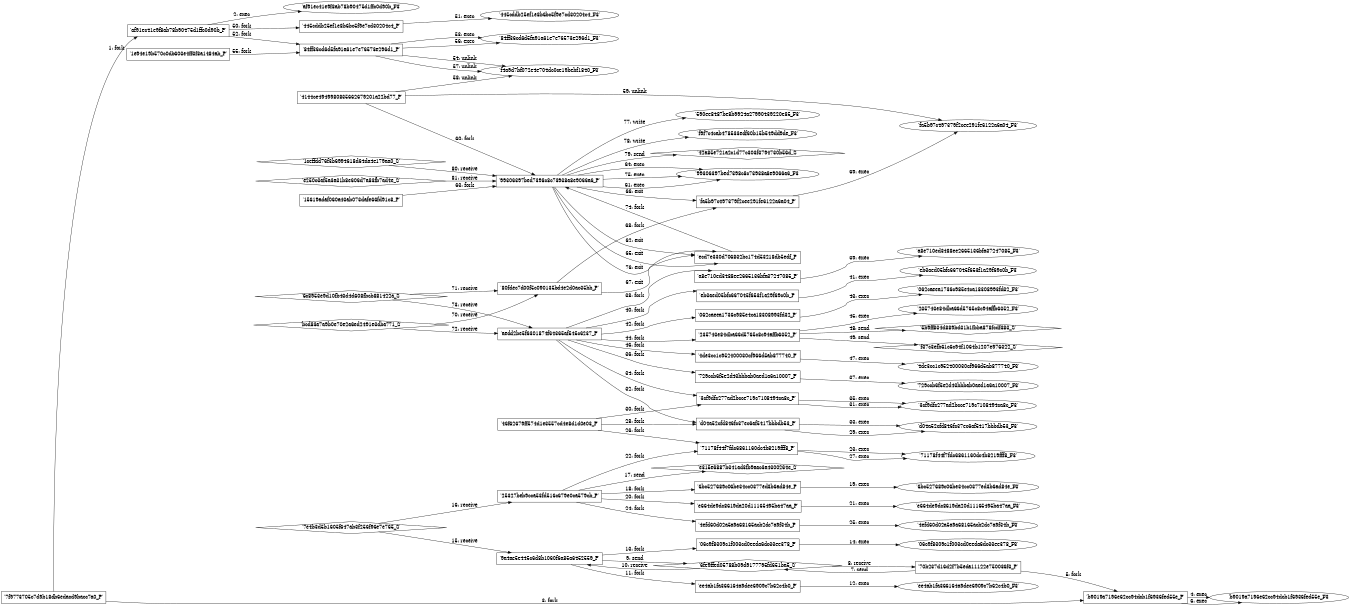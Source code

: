 digraph "D:\Learning\Paper\apt\基于CTI的攻击预警\Dataset\攻击图\ASGfromALLCTI\Major Increase in Attacks on Online Retailers.dot" {
rankdir="LR"
size="9"
fixedsize="false"
splines="true"
nodesep=0.3
ranksep=0
fontsize=10
overlap="scalexy"
engine= "neato"
	"'7f9773705c7d9b18db6edacd9bacc7a0_P'" [node_type=Process shape=box]
	"'af91ec41e9f8ab78b90475d1ffc0d90b_P'" [node_type=Process shape=box]
	"'7f9773705c7d9b18db6edacd9bacc7a0_P'" -> "'af91ec41e9f8ab78b90475d1ffc0d90b_P'" [label="1: fork"]
	"'af91ec41e9f8ab78b90475d1ffc0d90b_P'" [node_type=Process shape=box]
	"'af91ec41e9f8ab78b90475d1ffc0d90b_F3'" [node_type=File shape=ellipse]
	"'af91ec41e9f8ab78b90475d1ffc0d90b_P'" -> "'af91ec41e9f8ab78b90475d1ffc0d90b_F3'" [label="2: exec"]
	"'7f9773705c7d9b18db6edacd9bacc7a0_P'" [node_type=Process shape=box]
	"'b9019a7196e62cc94dcb1f6936fed55e_P'" [node_type=Process shape=box]
	"'7f9773705c7d9b18db6edacd9bacc7a0_P'" -> "'b9019a7196e62cc94dcb1f6936fed55e_P'" [label="3: fork"]
	"'b9019a7196e62cc94dcb1f6936fed55e_P'" [node_type=Process shape=box]
	"'b9019a7196e62cc94dcb1f6936fed55e_F3'" [node_type=File shape=ellipse]
	"'b9019a7196e62cc94dcb1f6936fed55e_P'" -> "'b9019a7196e62cc94dcb1f6936fed55e_F3'" [label="4: exec"]
	"'70b237d16d2f7b5eda11122e750036f3_P'" [node_type=Process shape=box]
	"'b9019a7196e62cc94dcb1f6936fed55e_P'" [node_type=Process shape=box]
	"'70b237d16d2f7b5eda11122e750036f3_P'" -> "'b9019a7196e62cc94dcb1f6936fed55e_P'" [label="5: fork"]
	"'b9019a7196e62cc94dcb1f6936fed55e_P'" [node_type=Process shape=box]
	"'b9019a7196e62cc94dcb1f6936fed55e_F3'" [node_type=File shape=ellipse]
	"'b9019a7196e62cc94dcb1f6936fed55e_P'" -> "'b9019a7196e62cc94dcb1f6936fed55e_F3'" [label="6: exec"]
	"'6fe9ffed05788b09d9177795fd651ba5_S'" [node_type=Socket shape=diamond]
	"'70b237d16d2f7b5eda11122e750036f3_P'" [node_type=Process shape=box]
	"'70b237d16d2f7b5eda11122e750036f3_P'" -> "'6fe9ffed05788b09d9177795fd651ba5_S'" [label="7: send"]
	"'6fe9ffed05788b09d9177795fd651ba5_S'" -> "'70b237d16d2f7b5eda11122e750036f3_P'" [label="8: receive"]
	"'6fe9ffed05788b09d9177795fd651ba5_S'" [node_type=Socket shape=diamond]
	"'9a4ae5e445c6d8b1060f6a85a6452559_P'" [node_type=Process shape=box]
	"'9a4ae5e445c6d8b1060f6a85a6452559_P'" -> "'6fe9ffed05788b09d9177795fd651ba5_S'" [label="9: send"]
	"'6fe9ffed05788b09d9177795fd651ba5_S'" -> "'9a4ae5e445c6d8b1060f6a85a6452559_P'" [label="10: receive"]
	"'9a4ae5e445c6d8b1060f6a85a6452559_P'" [node_type=Process shape=box]
	"'ee4ab1fa366164a9dee6909c7b62c4b0_P'" [node_type=Process shape=box]
	"'9a4ae5e445c6d8b1060f6a85a6452559_P'" -> "'ee4ab1fa366164a9dee6909c7b62c4b0_P'" [label="11: fork"]
	"'ee4ab1fa366164a9dee6909c7b62c4b0_P'" [node_type=Process shape=box]
	"'ee4ab1fa366164a9dee6909c7b62c4b0_F3'" [node_type=File shape=ellipse]
	"'ee4ab1fa366164a9dee6909c7b62c4b0_P'" -> "'ee4ab1fa366164a9dee6909c7b62c4b0_F3'" [label="12: exec"]
	"'9a4ae5e445c6d8b1060f6a85a6452559_P'" [node_type=Process shape=box]
	"'06c9f8309c1f003cd0eeda6dc33ee378_P'" [node_type=Process shape=box]
	"'9a4ae5e445c6d8b1060f6a85a6452559_P'" -> "'06c9f8309c1f003cd0eeda6dc33ee378_P'" [label="13: fork"]
	"'06c9f8309c1f003cd0eeda6dc33ee378_P'" [node_type=Process shape=box]
	"'06c9f8309c1f003cd0eeda6dc33ee378_F3'" [node_type=File shape=ellipse]
	"'06c9f8309c1f003cd0eeda6dc33ee378_P'" -> "'06c9f8309c1f003cd0eeda6dc33ee378_F3'" [label="14: exec"]
	"'9a4ae5e445c6d8b1060f6a85a6452559_P'" [node_type=Process shape=box]
	"'7e4b3d5b1605f647ab3f256f96e7e765_S'" [node_type=Socket shape=diamond]
	"'7e4b3d5b1605f647ab3f256f96e7e765_S'" -> "'9a4ae5e445c6d8b1060f6a85a6452559_P'" [label="15: receive"]
	"'25327beb9cca53fd516c679e0ca579cb_P'" [node_type=Process shape=box]
	"'7e4b3d5b1605f647ab3f256f96e7e765_S'" [node_type=Socket shape=diamond]
	"'7e4b3d5b1605f647ab3f256f96e7e765_S'" -> "'25327beb9cca53fd516c679e0ca579cb_P'" [label="16: receive"]
	"'e315e6887b341ad3fb9aac3a4300264e_S'" [node_type=Socket shape=diamond]
	"'25327beb9cca53fd516c679e0ca579cb_P'" [node_type=Process shape=box]
	"'25327beb9cca53fd516c679e0ca579cb_P'" -> "'e315e6887b341ad3fb9aac3a4300264e_S'" [label="17: send"]
	"'25327beb9cca53fd516c679e0ca579cb_P'" [node_type=Process shape=box]
	"'6bc527689c06be34cc0377ed3b6ad84e_P'" [node_type=Process shape=box]
	"'25327beb9cca53fd516c679e0ca579cb_P'" -> "'6bc527689c06be34cc0377ed3b6ad84e_P'" [label="18: fork"]
	"'6bc527689c06be34cc0377ed3b6ad84e_P'" [node_type=Process shape=box]
	"'6bc527689c06be34cc0377ed3b6ad84e_F3'" [node_type=File shape=ellipse]
	"'6bc527689c06be34cc0377ed3b6ad84e_P'" -> "'6bc527689c06be34cc0377ed3b6ad84e_F3'" [label="19: exec"]
	"'25327beb9cca53fd516c679e0ca579cb_P'" [node_type=Process shape=box]
	"'e664de9dc8619da20d11165495ba47aa_P'" [node_type=Process shape=box]
	"'25327beb9cca53fd516c679e0ca579cb_P'" -> "'e664de9dc8619da20d11165495ba47aa_P'" [label="20: fork"]
	"'e664de9dc8619da20d11165495ba47aa_P'" [node_type=Process shape=box]
	"'e664de9dc8619da20d11165495ba47aa_F3'" [node_type=File shape=ellipse]
	"'e664de9dc8619da20d11165495ba47aa_P'" -> "'e664de9dc8619da20d11165495ba47aa_F3'" [label="21: exec"]
	"'25327beb9cca53fd516c679e0ca579cb_P'" [node_type=Process shape=box]
	"'71178f44f7fdc6861160dc4b8219fff8_P'" [node_type=Process shape=box]
	"'25327beb9cca53fd516c679e0ca579cb_P'" -> "'71178f44f7fdc6861160dc4b8219fff8_P'" [label="22: fork"]
	"'71178f44f7fdc6861160dc4b8219fff8_P'" [node_type=Process shape=box]
	"'71178f44f7fdc6861160dc4b8219fff8_F3'" [node_type=File shape=ellipse]
	"'71178f44f7fdc6861160dc4b8219fff8_P'" -> "'71178f44f7fdc6861160dc4b8219fff8_F3'" [label="23: exec"]
	"'25327beb9cca53fd516c679e0ca579cb_P'" [node_type=Process shape=box]
	"'4efd60d02a5a9a68165acb2dc7a9f34b_P'" [node_type=Process shape=box]
	"'25327beb9cca53fd516c679e0ca579cb_P'" -> "'4efd60d02a5a9a68165acb2dc7a9f34b_P'" [label="24: fork"]
	"'4efd60d02a5a9a68165acb2dc7a9f34b_P'" [node_type=Process shape=box]
	"'4efd60d02a5a9a68165acb2dc7a9f34b_F3'" [node_type=File shape=ellipse]
	"'4efd60d02a5a9a68165acb2dc7a9f34b_P'" -> "'4efd60d02a5a9a68165acb2dc7a9f34b_F3'" [label="25: exec"]
	"'46f62679ff574d1e3557cd4e8d1d0e03_P'" [node_type=Process shape=box]
	"'71178f44f7fdc6861160dc4b8219fff8_P'" [node_type=Process shape=box]
	"'46f62679ff574d1e3557cd4e8d1d0e03_P'" -> "'71178f44f7fdc6861160dc4b8219fff8_P'" [label="26: fork"]
	"'71178f44f7fdc6861160dc4b8219fff8_P'" [node_type=Process shape=box]
	"'71178f44f7fdc6861160dc4b8219fff8_F3'" [node_type=File shape=ellipse]
	"'71178f44f7fdc6861160dc4b8219fff8_P'" -> "'71178f44f7fdc6861160dc4b8219fff8_F3'" [label="27: exec"]
	"'46f62679ff574d1e3557cd4e8d1d0e03_P'" [node_type=Process shape=box]
	"'d04a52cfd846fc37ec6af5417bbbdb53_P'" [node_type=Process shape=box]
	"'46f62679ff574d1e3557cd4e8d1d0e03_P'" -> "'d04a52cfd846fc37ec6af5417bbbdb53_P'" [label="28: fork"]
	"'d04a52cfd846fc37ec6af5417bbbdb53_P'" [node_type=Process shape=box]
	"'d04a52cfd846fc37ec6af5417bbbdb53_F3'" [node_type=File shape=ellipse]
	"'d04a52cfd846fc37ec6af5417bbbdb53_P'" -> "'d04a52cfd846fc37ec6af5417bbbdb53_F3'" [label="29: exec"]
	"'46f62679ff574d1e3557cd4e8d1d0e03_P'" [node_type=Process shape=box]
	"'3cf9dfc277ad2bcce719c7108494ca8c_P'" [node_type=Process shape=box]
	"'46f62679ff574d1e3557cd4e8d1d0e03_P'" -> "'3cf9dfc277ad2bcce719c7108494ca8c_P'" [label="30: fork"]
	"'3cf9dfc277ad2bcce719c7108494ca8c_P'" [node_type=Process shape=box]
	"'3cf9dfc277ad2bcce719c7108494ca8c_F3'" [node_type=File shape=ellipse]
	"'3cf9dfc277ad2bcce719c7108494ca8c_P'" -> "'3cf9dfc277ad2bcce719c7108494ca8c_F3'" [label="31: exec"]
	"'aedd2be5f6301874f64365af545c6237_P'" [node_type=Process shape=box]
	"'d04a52cfd846fc37ec6af5417bbbdb53_P'" [node_type=Process shape=box]
	"'aedd2be5f6301874f64365af545c6237_P'" -> "'d04a52cfd846fc37ec6af5417bbbdb53_P'" [label="32: fork"]
	"'d04a52cfd846fc37ec6af5417bbbdb53_P'" [node_type=Process shape=box]
	"'d04a52cfd846fc37ec6af5417bbbdb53_F3'" [node_type=File shape=ellipse]
	"'d04a52cfd846fc37ec6af5417bbbdb53_P'" -> "'d04a52cfd846fc37ec6af5417bbbdb53_F3'" [label="33: exec"]
	"'aedd2be5f6301874f64365af545c6237_P'" [node_type=Process shape=box]
	"'3cf9dfc277ad2bcce719c7108494ca8c_P'" [node_type=Process shape=box]
	"'aedd2be5f6301874f64365af545c6237_P'" -> "'3cf9dfc277ad2bcce719c7108494ca8c_P'" [label="34: fork"]
	"'3cf9dfc277ad2bcce719c7108494ca8c_P'" [node_type=Process shape=box]
	"'3cf9dfc277ad2bcce719c7108494ca8c_F3'" [node_type=File shape=ellipse]
	"'3cf9dfc277ad2bcce719c7108494ca8c_P'" -> "'3cf9dfc277ad2bcce719c7108494ca8c_F3'" [label="35: exec"]
	"'aedd2be5f6301874f64365af545c6237_P'" [node_type=Process shape=box]
	"'729ccb6f5e2d43bbbab0aed1a6a10007_P'" [node_type=Process shape=box]
	"'aedd2be5f6301874f64365af545c6237_P'" -> "'729ccb6f5e2d43bbbab0aed1a6a10007_P'" [label="36: fork"]
	"'729ccb6f5e2d43bbbab0aed1a6a10007_P'" [node_type=Process shape=box]
	"'729ccb6f5e2d43bbbab0aed1a6a10007_F3'" [node_type=File shape=ellipse]
	"'729ccb6f5e2d43bbbab0aed1a6a10007_P'" -> "'729ccb6f5e2d43bbbab0aed1a6a10007_F3'" [label="37: exec"]
	"'aedd2be5f6301874f64365af545c6237_P'" [node_type=Process shape=box]
	"'a8e710ed3488ee2665136bfa37247085_P'" [node_type=Process shape=box]
	"'aedd2be5f6301874f64365af545c6237_P'" -> "'a8e710ed3488ee2665136bfa37247085_P'" [label="38: fork"]
	"'a8e710ed3488ee2665136bfa37247085_P'" [node_type=Process shape=box]
	"'a8e710ed3488ee2665136bfa37247085_F3'" [node_type=File shape=ellipse]
	"'a8e710ed3488ee2665136bfa37247085_P'" -> "'a8e710ed3488ee2665136bfa37247085_F3'" [label="39: exec"]
	"'aedd2be5f6301874f64365af545c6237_P'" [node_type=Process shape=box]
	"'eb3aed05bfc667045f653f1a29f69c0b_P'" [node_type=Process shape=box]
	"'aedd2be5f6301874f64365af545c6237_P'" -> "'eb3aed05bfc667045f653f1a29f69c0b_P'" [label="40: fork"]
	"'eb3aed05bfc667045f653f1a29f69c0b_P'" [node_type=Process shape=box]
	"'eb3aed05bfc667045f653f1a29f69c0b_F3'" [node_type=File shape=ellipse]
	"'eb3aed05bfc667045f653f1a29f69c0b_P'" -> "'eb3aed05bfc667045f653f1a29f69c0b_F3'" [label="41: exec"]
	"'aedd2be5f6301874f64365af545c6237_P'" [node_type=Process shape=box]
	"'062caeea1736c985e4ca18308993fd32_P'" [node_type=Process shape=box]
	"'aedd2be5f6301874f64365af545c6237_P'" -> "'062caeea1736c985e4ca18308993fd32_P'" [label="42: fork"]
	"'062caeea1736c985e4ca18308993fd32_P'" [node_type=Process shape=box]
	"'062caeea1736c985e4ca18308993fd32_F3'" [node_type=File shape=ellipse]
	"'062caeea1736c985e4ca18308993fd32_P'" -> "'062caeea1736c985e4ca18308993fd32_F3'" [label="43: exec"]
	"'aedd2be5f6301874f64365af545c6237_P'" [node_type=Process shape=box]
	"'235743e84dba66d5765c8c94affb6352_P'" [node_type=Process shape=box]
	"'aedd2be5f6301874f64365af545c6237_P'" -> "'235743e84dba66d5765c8c94affb6352_P'" [label="44: fork"]
	"'235743e84dba66d5765c8c94affb6352_P'" [node_type=Process shape=box]
	"'235743e84dba66d5765c8c94affb6352_F3'" [node_type=File shape=ellipse]
	"'235743e84dba66d5765c8c94affb6352_P'" -> "'235743e84dba66d5765c8c94affb6352_F3'" [label="45: exec"]
	"'aedd2be5f6301874f64365af545c6237_P'" [node_type=Process shape=box]
	"'4de3cc1c952400030cf966d5ab877740_P'" [node_type=Process shape=box]
	"'aedd2be5f6301874f64365af545c6237_P'" -> "'4de3cc1c952400030cf966d5ab877740_P'" [label="46: fork"]
	"'4de3cc1c952400030cf966d5ab877740_P'" [node_type=Process shape=box]
	"'4de3cc1c952400030cf966d5ab877740_F3'" [node_type=File shape=ellipse]
	"'4de3cc1c952400030cf966d5ab877740_P'" -> "'4de3cc1c952400030cf966d5ab877740_F3'" [label="47: exec"]
	"'5b9ff834d889bd31b1fbba878fcdf383_S'" [node_type=Socket shape=diamond]
	"'235743e84dba66d5765c8c94affb6352_P'" [node_type=Process shape=box]
	"'235743e84dba66d5765c8c94affb6352_P'" -> "'5b9ff834d889bd31b1fbba878fcdf383_S'" [label="48: send"]
	"'f37c3efb61c6c94f1064b1207e976322_S'" [node_type=Socket shape=diamond]
	"'235743e84dba66d5765c8c94affb6352_P'" [node_type=Process shape=box]
	"'235743e84dba66d5765c8c94affb6352_P'" -> "'f37c3efb61c6c94f1064b1207e976322_S'" [label="49: send"]
	"'af91ec41e9f8ab78b90475d1ffc0d90b_P'" [node_type=Process shape=box]
	"'445cddb25ef1e8b6bc5f9e7cd30204c4_P'" [node_type=Process shape=box]
	"'af91ec41e9f8ab78b90475d1ffc0d90b_P'" -> "'445cddb25ef1e8b6bc5f9e7cd30204c4_P'" [label="50: fork"]
	"'445cddb25ef1e8b6bc5f9e7cd30204c4_P'" [node_type=Process shape=box]
	"'445cddb25ef1e8b6bc5f9e7cd30204c4_F3'" [node_type=File shape=ellipse]
	"'445cddb25ef1e8b6bc5f9e7cd30204c4_P'" -> "'445cddb25ef1e8b6bc5f9e7cd30204c4_F3'" [label="51: exec"]
	"'af91ec41e9f8ab78b90475d1ffc0d90b_P'" [node_type=Process shape=box]
	"'84ff36cd6d5fa91a61e7e76573e296d1_P'" [node_type=Process shape=box]
	"'af91ec41e9f8ab78b90475d1ffc0d90b_P'" -> "'84ff36cd6d5fa91a61e7e76573e296d1_P'" [label="52: fork"]
	"'84ff36cd6d5fa91a61e7e76573e296d1_P'" [node_type=Process shape=box]
	"'84ff36cd6d5fa91a61e7e76573e296d1_F3'" [node_type=File shape=ellipse]
	"'84ff36cd6d5fa91a61e7e76573e296d1_P'" -> "'84ff36cd6d5fa91a61e7e76573e296d1_F3'" [label="53: exec"]
	"'f4a9d7bf072e4e704dc0ce19bebf1840_F3'" [node_type=file shape=ellipse]
	"'84ff36cd6d5fa91a61e7e76573e296d1_P'" [node_type=Process shape=box]
	"'84ff36cd6d5fa91a61e7e76573e296d1_P'" -> "'f4a9d7bf072e4e704dc0ce19bebf1840_F3'" [label="54: unlink"]
	"'1e94e19b570c0db603e4ff3f8a1484ab_P'" [node_type=Process shape=box]
	"'84ff36cd6d5fa91a61e7e76573e296d1_P'" [node_type=Process shape=box]
	"'1e94e19b570c0db603e4ff3f8a1484ab_P'" -> "'84ff36cd6d5fa91a61e7e76573e296d1_P'" [label="55: fork"]
	"'84ff36cd6d5fa91a61e7e76573e296d1_P'" [node_type=Process shape=box]
	"'84ff36cd6d5fa91a61e7e76573e296d1_F3'" [node_type=File shape=ellipse]
	"'84ff36cd6d5fa91a61e7e76573e296d1_P'" -> "'84ff36cd6d5fa91a61e7e76573e296d1_F3'" [label="56: exec"]
	"'f4a9d7bf072e4e704dc0ce19bebf1840_F3'" [node_type=file shape=ellipse]
	"'84ff36cd6d5fa91a61e7e76573e296d1_P'" [node_type=Process shape=box]
	"'84ff36cd6d5fa91a61e7e76573e296d1_P'" -> "'f4a9d7bf072e4e704dc0ce19bebf1840_F3'" [label="57: unlink"]
	"'f4a9d7bf072e4e704dc0ce19bebf1840_F3'" [node_type=file shape=ellipse]
	"'4144ce4949980835662679201a22bd77_P'" [node_type=Process shape=box]
	"'4144ce4949980835662679201a22bd77_P'" -> "'f4a9d7bf072e4e704dc0ce19bebf1840_F3'" [label="58: unlink"]
	"'fa5b97c497379f2cee291fe6122a6a04_F3'" [node_type=file shape=ellipse]
	"'4144ce4949980835662679201a22bd77_P'" [node_type=Process shape=box]
	"'4144ce4949980835662679201a22bd77_P'" -> "'fa5b97c497379f2cee291fe6122a6a04_F3'" [label="59: unlink"]
	"'4144ce4949980835662679201a22bd77_P'" [node_type=Process shape=box]
	"'99306397bed7398c8c73938a8e9066a6_P'" [node_type=Process shape=box]
	"'4144ce4949980835662679201a22bd77_P'" -> "'99306397bed7398c8c73938a8e9066a6_P'" [label="60: fork"]
	"'99306397bed7398c8c73938a8e9066a6_P'" [node_type=Process shape=box]
	"'99306397bed7398c8c73938a8e9066a6_F3'" [node_type=File shape=ellipse]
	"'99306397bed7398c8c73938a8e9066a6_P'" -> "'99306397bed7398c8c73938a8e9066a6_F3'" [label="61: exec"]
	"'99306397bed7398c8c73938a8e9066a6_P'" [node_type=Process shape=box]
	"'ecd7e330d706832bc174d53218db5edf_P'" [node_type=Process shape=box]
	"'99306397bed7398c8c73938a8e9066a6_P'" -> "'ecd7e330d706832bc174d53218db5edf_P'" [label="62: exit"]
	"'15619adaf060a43ab073dafe66fd91c8_P'" [node_type=Process shape=box]
	"'99306397bed7398c8c73938a8e9066a6_P'" [node_type=Process shape=box]
	"'15619adaf060a43ab073dafe66fd91c8_P'" -> "'99306397bed7398c8c73938a8e9066a6_P'" [label="63: fork"]
	"'99306397bed7398c8c73938a8e9066a6_P'" [node_type=Process shape=box]
	"'99306397bed7398c8c73938a8e9066a6_F3'" [node_type=File shape=ellipse]
	"'99306397bed7398c8c73938a8e9066a6_P'" -> "'99306397bed7398c8c73938a8e9066a6_F3'" [label="64: exec"]
	"'99306397bed7398c8c73938a8e9066a6_P'" [node_type=Process shape=box]
	"'ecd7e330d706832bc174d53218db5edf_P'" [node_type=Process shape=box]
	"'99306397bed7398c8c73938a8e9066a6_P'" -> "'ecd7e330d706832bc174d53218db5edf_P'" [label="65: exit"]
	"'99306397bed7398c8c73938a8e9066a6_P'" [node_type=Process shape=box]
	"'fa5b97c497379f2cee291fe6122a6a04_P'" [node_type=Process shape=box]
	"'99306397bed7398c8c73938a8e9066a6_P'" -> "'fa5b97c497379f2cee291fe6122a6a04_P'" [label="66: exit"]
	"'80fdec7d00f5c090135bd4e2d0ac35bb_P'" [node_type=Process shape=box]
	"'ecd7e330d706832bc174d53218db5edf_P'" [node_type=Process shape=box]
	"'80fdec7d00f5c090135bd4e2d0ac35bb_P'" -> "'ecd7e330d706832bc174d53218db5edf_P'" [label="67: exit"]
	"'80fdec7d00f5c090135bd4e2d0ac35bb_P'" [node_type=Process shape=box]
	"'fa5b97c497379f2cee291fe6122a6a04_P'" [node_type=Process shape=box]
	"'80fdec7d00f5c090135bd4e2d0ac35bb_P'" -> "'fa5b97c497379f2cee291fe6122a6a04_P'" [label="68: fork"]
	"'fa5b97c497379f2cee291fe6122a6a04_P'" [node_type=Process shape=box]
	"'fa5b97c497379f2cee291fe6122a6a04_F3'" [node_type=File shape=ellipse]
	"'fa5b97c497379f2cee291fe6122a6a04_P'" -> "'fa5b97c497379f2cee291fe6122a6a04_F3'" [label="69: exec"]
	"'80fdec7d00f5c090135bd4e2d0ac35bb_P'" [node_type=Process shape=box]
	"'bcd83a7a9b0e70e2a6ed2491e3dba771_S'" [node_type=Socket shape=diamond]
	"'bcd83a7a9b0e70e2a6ed2491e3dba771_S'" -> "'80fdec7d00f5c090135bd4e2d0ac35bb_P'" [label="70: receive"]
	"'80fdec7d00f5c090135bd4e2d0ac35bb_P'" [node_type=Process shape=box]
	"'6c8953e9d10fb43d4d608fbcb881422a_S'" [node_type=Socket shape=diamond]
	"'6c8953e9d10fb43d4d608fbcb881422a_S'" -> "'80fdec7d00f5c090135bd4e2d0ac35bb_P'" [label="71: receive"]
	"'aedd2be5f6301874f64365af545c6237_P'" [node_type=Process shape=box]
	"'bcd83a7a9b0e70e2a6ed2491e3dba771_S'" [node_type=Socket shape=diamond]
	"'bcd83a7a9b0e70e2a6ed2491e3dba771_S'" -> "'aedd2be5f6301874f64365af545c6237_P'" [label="72: receive"]
	"'aedd2be5f6301874f64365af545c6237_P'" [node_type=Process shape=box]
	"'6c8953e9d10fb43d4d608fbcb881422a_S'" [node_type=Socket shape=diamond]
	"'6c8953e9d10fb43d4d608fbcb881422a_S'" -> "'aedd2be5f6301874f64365af545c6237_P'" [label="73: receive"]
	"'ecd7e330d706832bc174d53218db5edf_P'" [node_type=Process shape=box]
	"'99306397bed7398c8c73938a8e9066a6_P'" [node_type=Process shape=box]
	"'ecd7e330d706832bc174d53218db5edf_P'" -> "'99306397bed7398c8c73938a8e9066a6_P'" [label="74: fork"]
	"'99306397bed7398c8c73938a8e9066a6_P'" [node_type=Process shape=box]
	"'99306397bed7398c8c73938a8e9066a6_F3'" [node_type=File shape=ellipse]
	"'99306397bed7398c8c73938a8e9066a6_P'" -> "'99306397bed7398c8c73938a8e9066a6_F3'" [label="75: exec"]
	"'99306397bed7398c8c73938a8e9066a6_P'" [node_type=Process shape=box]
	"'ecd7e330d706832bc174d53218db5edf_P'" [node_type=Process shape=box]
	"'99306397bed7398c8c73938a8e9066a6_P'" -> "'ecd7e330d706832bc174d53218db5edf_P'" [label="76: exit"]
	"'590ee8487be8b9924a27990439220e85_F3'" [node_type=file shape=ellipse]
	"'99306397bed7398c8c73938a8e9066a6_P'" [node_type=Process shape=box]
	"'99306397bed7398c8c73938a8e9066a6_P'" -> "'590ee8487be8b9924a27990439220e85_F3'" [label="77: write"]
	"'f9f7c4cab478533edf60b15b549dd9de_F3'" [node_type=file shape=ellipse]
	"'99306397bed7398c8c73938a8e9066a6_P'" [node_type=Process shape=box]
	"'99306397bed7398c8c73938a8e9066a6_P'" -> "'f9f7c4cab478533edf60b15b549dd9de_F3'" [label="78: write"]
	"'42a85e721a2c1d77c303f3794730b56d_S'" [node_type=Socket shape=diamond]
	"'99306397bed7398c8c73938a8e9066a6_P'" [node_type=Process shape=box]
	"'99306397bed7398c8c73938a8e9066a6_P'" -> "'42a85e721a2c1d77c303f3794730b56d_S'" [label="79: send"]
	"'99306397bed7398c8c73938a8e9066a6_P'" [node_type=Process shape=box]
	"'1ceffdd76f3b6994618d64da4e179aa0_S'" [node_type=Socket shape=diamond]
	"'1ceffdd76f3b6994618d64da4e179aa0_S'" -> "'99306397bed7398c8c73938a8e9066a6_P'" [label="80: receive"]
	"'99306397bed7398c8c73938a8e9066a6_P'" [node_type=Process shape=box]
	"'e250c3af5a3a31b8e606d7a83fb7ad4e_S'" [node_type=Socket shape=diamond]
	"'e250c3af5a3a31b8e606d7a83fb7ad4e_S'" -> "'99306397bed7398c8c73938a8e9066a6_P'" [label="81: receive"]
}

